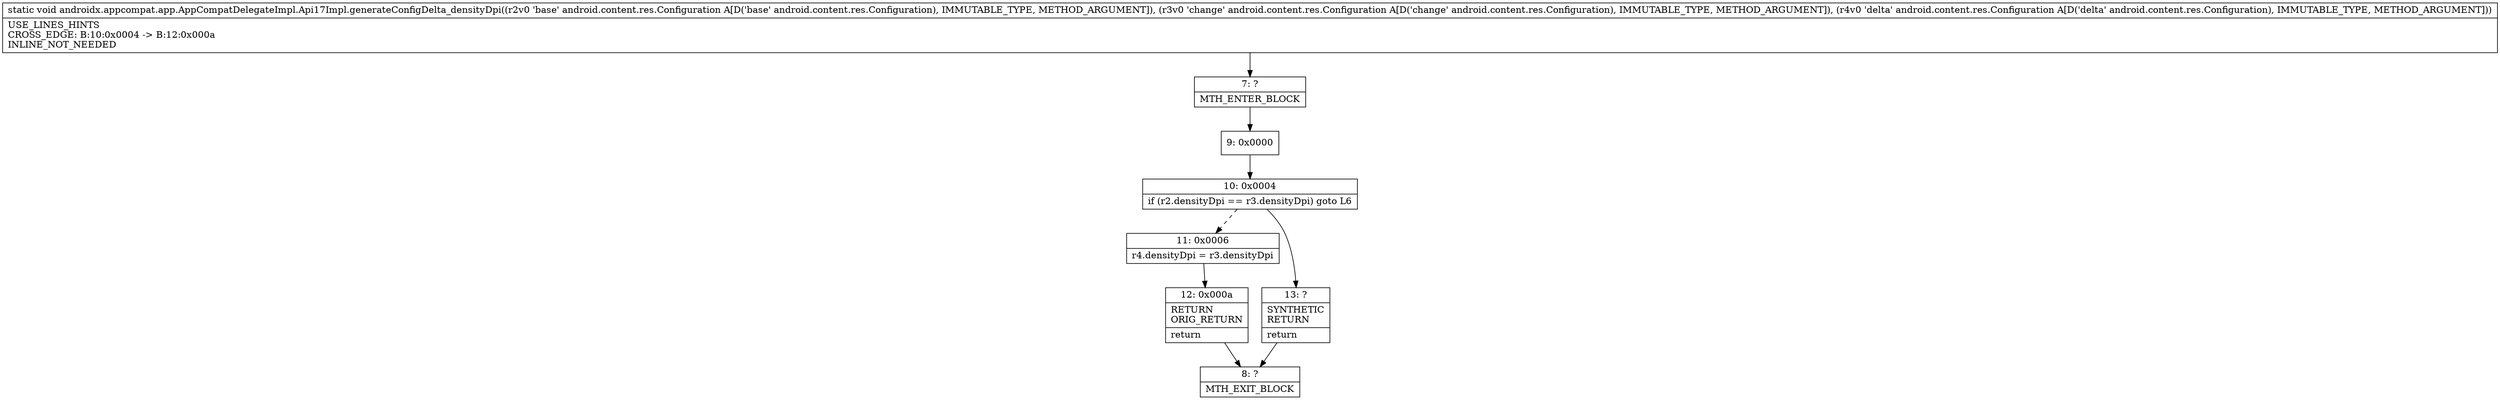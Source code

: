 digraph "CFG forandroidx.appcompat.app.AppCompatDelegateImpl.Api17Impl.generateConfigDelta_densityDpi(Landroid\/content\/res\/Configuration;Landroid\/content\/res\/Configuration;Landroid\/content\/res\/Configuration;)V" {
Node_7 [shape=record,label="{7\:\ ?|MTH_ENTER_BLOCK\l}"];
Node_9 [shape=record,label="{9\:\ 0x0000}"];
Node_10 [shape=record,label="{10\:\ 0x0004|if (r2.densityDpi == r3.densityDpi) goto L6\l}"];
Node_11 [shape=record,label="{11\:\ 0x0006|r4.densityDpi = r3.densityDpi\l}"];
Node_12 [shape=record,label="{12\:\ 0x000a|RETURN\lORIG_RETURN\l|return\l}"];
Node_8 [shape=record,label="{8\:\ ?|MTH_EXIT_BLOCK\l}"];
Node_13 [shape=record,label="{13\:\ ?|SYNTHETIC\lRETURN\l|return\l}"];
MethodNode[shape=record,label="{static void androidx.appcompat.app.AppCompatDelegateImpl.Api17Impl.generateConfigDelta_densityDpi((r2v0 'base' android.content.res.Configuration A[D('base' android.content.res.Configuration), IMMUTABLE_TYPE, METHOD_ARGUMENT]), (r3v0 'change' android.content.res.Configuration A[D('change' android.content.res.Configuration), IMMUTABLE_TYPE, METHOD_ARGUMENT]), (r4v0 'delta' android.content.res.Configuration A[D('delta' android.content.res.Configuration), IMMUTABLE_TYPE, METHOD_ARGUMENT]))  | USE_LINES_HINTS\lCROSS_EDGE: B:10:0x0004 \-\> B:12:0x000a\lINLINE_NOT_NEEDED\l}"];
MethodNode -> Node_7;Node_7 -> Node_9;
Node_9 -> Node_10;
Node_10 -> Node_11[style=dashed];
Node_10 -> Node_13;
Node_11 -> Node_12;
Node_12 -> Node_8;
Node_13 -> Node_8;
}

